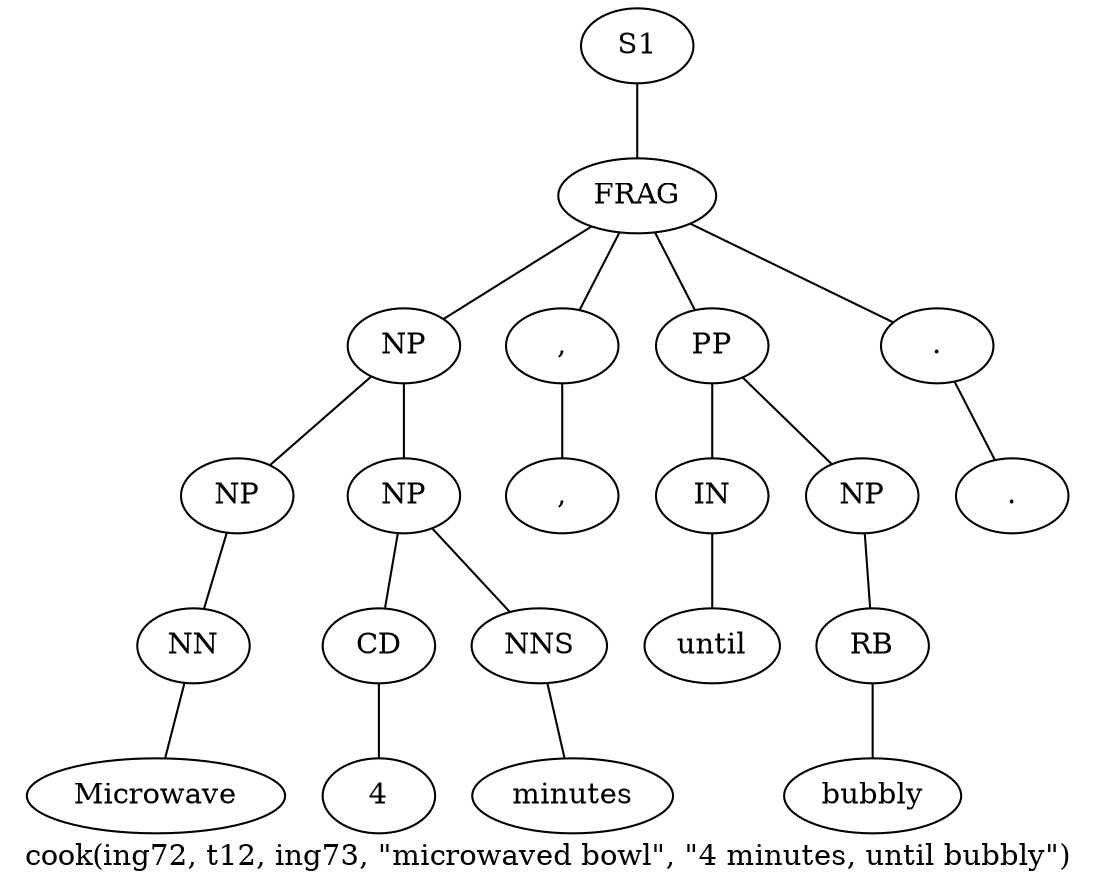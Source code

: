 graph SyntaxGraph {
	label = "cook(ing72, t12, ing73, \"microwaved bowl\", \"4 minutes, until bubbly\")";
	Node0 [label="S1"];
	Node1 [label="FRAG"];
	Node2 [label="NP"];
	Node3 [label="NP"];
	Node4 [label="NN"];
	Node5 [label="Microwave"];
	Node6 [label="NP"];
	Node7 [label="CD"];
	Node8 [label="4"];
	Node9 [label="NNS"];
	Node10 [label="minutes"];
	Node11 [label=","];
	Node12 [label=","];
	Node13 [label="PP"];
	Node14 [label="IN"];
	Node15 [label="until"];
	Node16 [label="NP"];
	Node17 [label="RB"];
	Node18 [label="bubbly"];
	Node19 [label="."];
	Node20 [label="."];

	Node0 -- Node1;
	Node1 -- Node2;
	Node1 -- Node11;
	Node1 -- Node13;
	Node1 -- Node19;
	Node2 -- Node3;
	Node2 -- Node6;
	Node3 -- Node4;
	Node4 -- Node5;
	Node6 -- Node7;
	Node6 -- Node9;
	Node7 -- Node8;
	Node9 -- Node10;
	Node11 -- Node12;
	Node13 -- Node14;
	Node13 -- Node16;
	Node14 -- Node15;
	Node16 -- Node17;
	Node17 -- Node18;
	Node19 -- Node20;
}